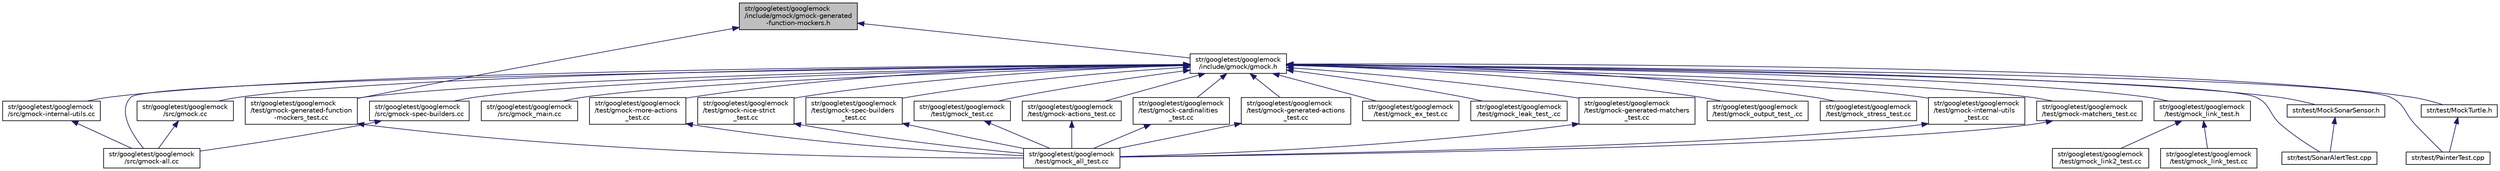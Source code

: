 digraph "str/googletest/googlemock/include/gmock/gmock-generated-function-mockers.h"
{
  edge [fontname="Helvetica",fontsize="10",labelfontname="Helvetica",labelfontsize="10"];
  node [fontname="Helvetica",fontsize="10",shape=record];
  Node61 [label="str/googletest/googlemock\l/include/gmock/gmock-generated\l-function-mockers.h",height=0.2,width=0.4,color="black", fillcolor="grey75", style="filled", fontcolor="black"];
  Node61 -> Node62 [dir="back",color="midnightblue",fontsize="10",style="solid",fontname="Helvetica"];
  Node62 [label="str/googletest/googlemock\l/include/gmock/gmock.h",height=0.2,width=0.4,color="black", fillcolor="white", style="filled",URL="$de/d13/gmock_8h.html"];
  Node62 -> Node63 [dir="back",color="midnightblue",fontsize="10",style="solid",fontname="Helvetica"];
  Node63 [label="str/googletest/googlemock\l/src/gmock-all.cc",height=0.2,width=0.4,color="black", fillcolor="white", style="filled",URL="$d5/d34/gmock-all_8cc.html"];
  Node62 -> Node64 [dir="back",color="midnightblue",fontsize="10",style="solid",fontname="Helvetica"];
  Node64 [label="str/googletest/googlemock\l/src/gmock-internal-utils.cc",height=0.2,width=0.4,color="black", fillcolor="white", style="filled",URL="$db/d0e/gmock-internal-utils_8cc.html"];
  Node64 -> Node63 [dir="back",color="midnightblue",fontsize="10",style="solid",fontname="Helvetica"];
  Node62 -> Node65 [dir="back",color="midnightblue",fontsize="10",style="solid",fontname="Helvetica"];
  Node65 [label="str/googletest/googlemock\l/src/gmock-spec-builders.cc",height=0.2,width=0.4,color="black", fillcolor="white", style="filled",URL="$d8/d4d/gmock-spec-builders_8cc.html"];
  Node65 -> Node63 [dir="back",color="midnightblue",fontsize="10",style="solid",fontname="Helvetica"];
  Node62 -> Node66 [dir="back",color="midnightblue",fontsize="10",style="solid",fontname="Helvetica"];
  Node66 [label="str/googletest/googlemock\l/src/gmock.cc",height=0.2,width=0.4,color="black", fillcolor="white", style="filled",URL="$d9/d00/gmock_8cc.html"];
  Node66 -> Node63 [dir="back",color="midnightblue",fontsize="10",style="solid",fontname="Helvetica"];
  Node62 -> Node67 [dir="back",color="midnightblue",fontsize="10",style="solid",fontname="Helvetica"];
  Node67 [label="str/googletest/googlemock\l/src/gmock_main.cc",height=0.2,width=0.4,color="black", fillcolor="white", style="filled",URL="$dd/d93/gmock__main_8cc.html"];
  Node62 -> Node68 [dir="back",color="midnightblue",fontsize="10",style="solid",fontname="Helvetica"];
  Node68 [label="str/googletest/googlemock\l/test/gmock-actions_test.cc",height=0.2,width=0.4,color="black", fillcolor="white", style="filled",URL="$d0/d81/gmock-actions__test_8cc.html"];
  Node68 -> Node69 [dir="back",color="midnightblue",fontsize="10",style="solid",fontname="Helvetica"];
  Node69 [label="str/googletest/googlemock\l/test/gmock_all_test.cc",height=0.2,width=0.4,color="black", fillcolor="white", style="filled",URL="$d6/d40/gmock__all__test_8cc.html"];
  Node62 -> Node70 [dir="back",color="midnightblue",fontsize="10",style="solid",fontname="Helvetica"];
  Node70 [label="str/googletest/googlemock\l/test/gmock-cardinalities\l_test.cc",height=0.2,width=0.4,color="black", fillcolor="white", style="filled",URL="$d9/d45/gmock-cardinalities__test_8cc.html"];
  Node70 -> Node69 [dir="back",color="midnightblue",fontsize="10",style="solid",fontname="Helvetica"];
  Node62 -> Node71 [dir="back",color="midnightblue",fontsize="10",style="solid",fontname="Helvetica"];
  Node71 [label="str/googletest/googlemock\l/test/gmock-generated-actions\l_test.cc",height=0.2,width=0.4,color="black", fillcolor="white", style="filled",URL="$d1/d2e/gmock-generated-actions__test_8cc.html"];
  Node71 -> Node69 [dir="back",color="midnightblue",fontsize="10",style="solid",fontname="Helvetica"];
  Node62 -> Node72 [dir="back",color="midnightblue",fontsize="10",style="solid",fontname="Helvetica"];
  Node72 [label="str/googletest/googlemock\l/test/gmock-generated-function\l-mockers_test.cc",height=0.2,width=0.4,color="black", fillcolor="white", style="filled",URL="$d3/dcf/gmock-generated-function-mockers__test_8cc.html"];
  Node72 -> Node69 [dir="back",color="midnightblue",fontsize="10",style="solid",fontname="Helvetica"];
  Node62 -> Node73 [dir="back",color="midnightblue",fontsize="10",style="solid",fontname="Helvetica"];
  Node73 [label="str/googletest/googlemock\l/test/gmock-generated-matchers\l_test.cc",height=0.2,width=0.4,color="black", fillcolor="white", style="filled",URL="$d1/d5b/gmock-generated-matchers__test_8cc.html"];
  Node73 -> Node69 [dir="back",color="midnightblue",fontsize="10",style="solid",fontname="Helvetica"];
  Node62 -> Node74 [dir="back",color="midnightblue",fontsize="10",style="solid",fontname="Helvetica"];
  Node74 [label="str/googletest/googlemock\l/test/gmock-internal-utils\l_test.cc",height=0.2,width=0.4,color="black", fillcolor="white", style="filled",URL="$d2/d16/gmock-internal-utils__test_8cc.html"];
  Node74 -> Node69 [dir="back",color="midnightblue",fontsize="10",style="solid",fontname="Helvetica"];
  Node62 -> Node75 [dir="back",color="midnightblue",fontsize="10",style="solid",fontname="Helvetica"];
  Node75 [label="str/googletest/googlemock\l/test/gmock-matchers_test.cc",height=0.2,width=0.4,color="black", fillcolor="white", style="filled",URL="$d6/d74/gmock-matchers__test_8cc.html"];
  Node75 -> Node69 [dir="back",color="midnightblue",fontsize="10",style="solid",fontname="Helvetica"];
  Node62 -> Node76 [dir="back",color="midnightblue",fontsize="10",style="solid",fontname="Helvetica"];
  Node76 [label="str/googletest/googlemock\l/test/gmock-more-actions\l_test.cc",height=0.2,width=0.4,color="black", fillcolor="white", style="filled",URL="$d6/df4/gmock-more-actions__test_8cc.html"];
  Node76 -> Node69 [dir="back",color="midnightblue",fontsize="10",style="solid",fontname="Helvetica"];
  Node62 -> Node77 [dir="back",color="midnightblue",fontsize="10",style="solid",fontname="Helvetica"];
  Node77 [label="str/googletest/googlemock\l/test/gmock-nice-strict\l_test.cc",height=0.2,width=0.4,color="black", fillcolor="white", style="filled",URL="$d4/d2e/gmock-nice-strict__test_8cc.html"];
  Node77 -> Node69 [dir="back",color="midnightblue",fontsize="10",style="solid",fontname="Helvetica"];
  Node62 -> Node78 [dir="back",color="midnightblue",fontsize="10",style="solid",fontname="Helvetica"];
  Node78 [label="str/googletest/googlemock\l/test/gmock-spec-builders\l_test.cc",height=0.2,width=0.4,color="black", fillcolor="white", style="filled",URL="$d4/d79/gmock-spec-builders__test_8cc.html"];
  Node78 -> Node69 [dir="back",color="midnightblue",fontsize="10",style="solid",fontname="Helvetica"];
  Node62 -> Node79 [dir="back",color="midnightblue",fontsize="10",style="solid",fontname="Helvetica"];
  Node79 [label="str/googletest/googlemock\l/test/gmock_ex_test.cc",height=0.2,width=0.4,color="black", fillcolor="white", style="filled",URL="$d4/d18/gmock__ex__test_8cc.html"];
  Node62 -> Node80 [dir="back",color="midnightblue",fontsize="10",style="solid",fontname="Helvetica"];
  Node80 [label="str/googletest/googlemock\l/test/gmock_leak_test_.cc",height=0.2,width=0.4,color="black", fillcolor="white", style="filled",URL="$d6/de5/gmock__leak__test___8cc.html"];
  Node62 -> Node81 [dir="back",color="midnightblue",fontsize="10",style="solid",fontname="Helvetica"];
  Node81 [label="str/googletest/googlemock\l/test/gmock_link_test.h",height=0.2,width=0.4,color="black", fillcolor="white", style="filled",URL="$d8/dce/gmock__link__test_8h.html"];
  Node81 -> Node82 [dir="back",color="midnightblue",fontsize="10",style="solid",fontname="Helvetica"];
  Node82 [label="str/googletest/googlemock\l/test/gmock_link2_test.cc",height=0.2,width=0.4,color="black", fillcolor="white", style="filled",URL="$d9/d3a/gmock__link2__test_8cc.html"];
  Node81 -> Node83 [dir="back",color="midnightblue",fontsize="10",style="solid",fontname="Helvetica"];
  Node83 [label="str/googletest/googlemock\l/test/gmock_link_test.cc",height=0.2,width=0.4,color="black", fillcolor="white", style="filled",URL="$d3/d4d/gmock__link__test_8cc.html"];
  Node62 -> Node84 [dir="back",color="midnightblue",fontsize="10",style="solid",fontname="Helvetica"];
  Node84 [label="str/googletest/googlemock\l/test/gmock_output_test_.cc",height=0.2,width=0.4,color="black", fillcolor="white", style="filled",URL="$db/d29/gmock__output__test___8cc.html"];
  Node62 -> Node85 [dir="back",color="midnightblue",fontsize="10",style="solid",fontname="Helvetica"];
  Node85 [label="str/googletest/googlemock\l/test/gmock_stress_test.cc",height=0.2,width=0.4,color="black", fillcolor="white", style="filled",URL="$da/d1d/gmock__stress__test_8cc.html"];
  Node62 -> Node86 [dir="back",color="midnightblue",fontsize="10",style="solid",fontname="Helvetica"];
  Node86 [label="str/googletest/googlemock\l/test/gmock_test.cc",height=0.2,width=0.4,color="black", fillcolor="white", style="filled",URL="$d0/d02/gmock__test_8cc.html"];
  Node86 -> Node69 [dir="back",color="midnightblue",fontsize="10",style="solid",fontname="Helvetica"];
  Node62 -> Node87 [dir="back",color="midnightblue",fontsize="10",style="solid",fontname="Helvetica"];
  Node87 [label="str/test/MockSonarSensor.h",height=0.2,width=0.4,color="black", fillcolor="white", style="filled",URL="$d5/dcd/_mock_sonar_sensor_8h.html"];
  Node87 -> Node88 [dir="back",color="midnightblue",fontsize="10",style="solid",fontname="Helvetica"];
  Node88 [label="str/test/SonarAlertTest.cpp",height=0.2,width=0.4,color="black", fillcolor="white", style="filled",URL="$dc/d3c/_sonar_alert_test_8cpp.html"];
  Node62 -> Node89 [dir="back",color="midnightblue",fontsize="10",style="solid",fontname="Helvetica"];
  Node89 [label="str/test/MockTurtle.h",height=0.2,width=0.4,color="black", fillcolor="white", style="filled",URL="$d0/d23/_mock_turtle_8h.html"];
  Node89 -> Node90 [dir="back",color="midnightblue",fontsize="10",style="solid",fontname="Helvetica"];
  Node90 [label="str/test/PainterTest.cpp",height=0.2,width=0.4,color="black", fillcolor="white", style="filled",URL="$d3/d3f/_painter_test_8cpp.html"];
  Node62 -> Node90 [dir="back",color="midnightblue",fontsize="10",style="solid",fontname="Helvetica"];
  Node62 -> Node88 [dir="back",color="midnightblue",fontsize="10",style="solid",fontname="Helvetica"];
  Node61 -> Node72 [dir="back",color="midnightblue",fontsize="10",style="solid",fontname="Helvetica"];
}
